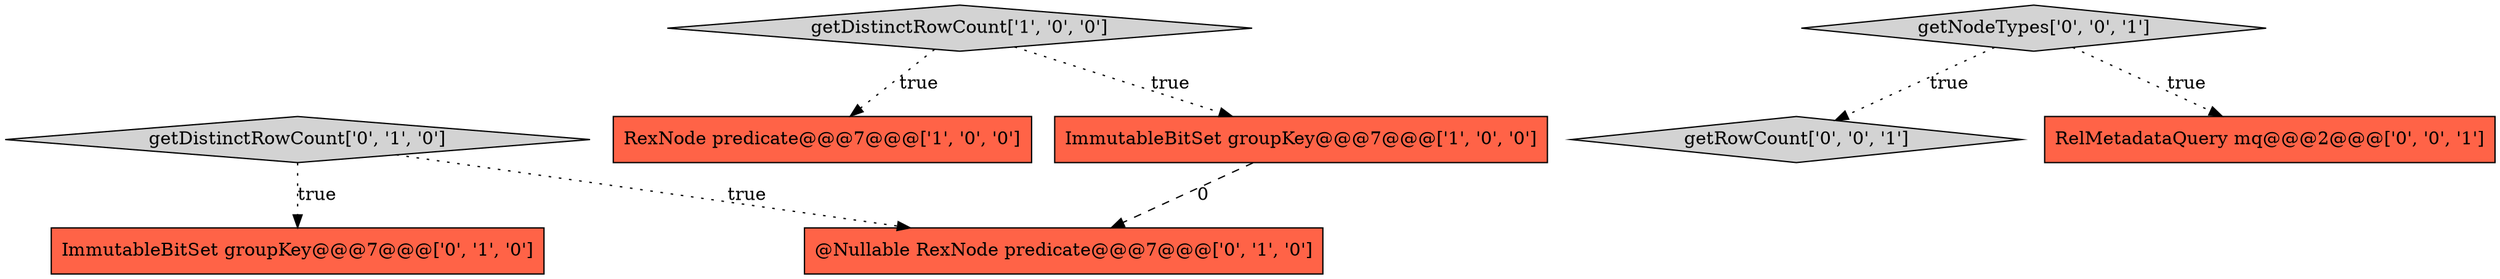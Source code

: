 digraph {
5 [style = filled, label = "ImmutableBitSet groupKey@@@7@@@['0', '1', '0']", fillcolor = tomato, shape = box image = "AAA0AAABBB2BBB"];
3 [style = filled, label = "getDistinctRowCount['0', '1', '0']", fillcolor = lightgray, shape = diamond image = "AAA0AAABBB2BBB"];
0 [style = filled, label = "RexNode predicate@@@7@@@['1', '0', '0']", fillcolor = tomato, shape = box image = "AAA0AAABBB1BBB"];
1 [style = filled, label = "getDistinctRowCount['1', '0', '0']", fillcolor = lightgray, shape = diamond image = "AAA0AAABBB1BBB"];
2 [style = filled, label = "ImmutableBitSet groupKey@@@7@@@['1', '0', '0']", fillcolor = tomato, shape = box image = "AAA1AAABBB1BBB"];
8 [style = filled, label = "getRowCount['0', '0', '1']", fillcolor = lightgray, shape = diamond image = "AAA0AAABBB3BBB"];
6 [style = filled, label = "getNodeTypes['0', '0', '1']", fillcolor = lightgray, shape = diamond image = "AAA0AAABBB3BBB"];
7 [style = filled, label = "RelMetadataQuery mq@@@2@@@['0', '0', '1']", fillcolor = tomato, shape = box image = "AAA0AAABBB3BBB"];
4 [style = filled, label = "@Nullable RexNode predicate@@@7@@@['0', '1', '0']", fillcolor = tomato, shape = box image = "AAA1AAABBB2BBB"];
3->4 [style = dotted, label="true"];
1->0 [style = dotted, label="true"];
3->5 [style = dotted, label="true"];
1->2 [style = dotted, label="true"];
6->8 [style = dotted, label="true"];
2->4 [style = dashed, label="0"];
6->7 [style = dotted, label="true"];
}
